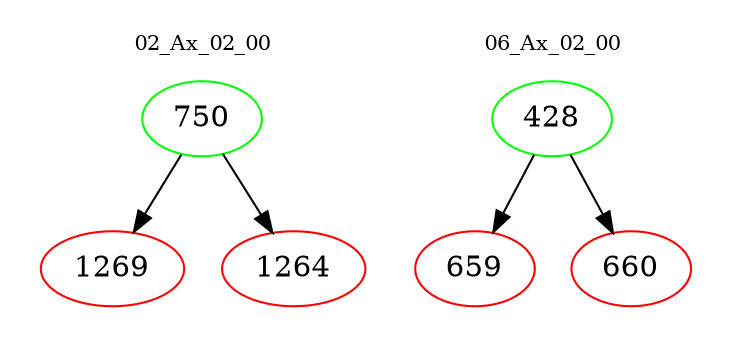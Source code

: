 digraph{
subgraph cluster_0 {
color = white
label = "02_Ax_02_00";
fontsize=10;
T0_750 [label="750", color="green"]
T0_750 -> T0_1269 [color="black"]
T0_1269 [label="1269", color="red"]
T0_750 -> T0_1264 [color="black"]
T0_1264 [label="1264", color="red"]
}
subgraph cluster_1 {
color = white
label = "06_Ax_02_00";
fontsize=10;
T1_428 [label="428", color="green"]
T1_428 -> T1_659 [color="black"]
T1_659 [label="659", color="red"]
T1_428 -> T1_660 [color="black"]
T1_660 [label="660", color="red"]
}
}
